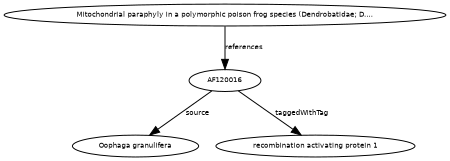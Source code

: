digraph G {
size="3,3";
node [fontsize=7, fontname="Helvetica"];
edge [fontsize=7, fontname="Helvetica"];
node0 [label="AF120016", width=0.27433100247,height=0.27433100247];
node1 [label="Mitochondrial paraphyly in a polymorphic poison frog species (Dendrobatidae; D....", width=0.27433100247,height=0.27433100247];
node2 [label="Oophaga granulifera", width=0.27433100247,height=0.27433100247];
node3 [label="recombination activating protein 1", width=0.27433100247,height=0.27433100247];
node1 -> node0 [label="references"];
node0 -> node2 [label="source"];
node0 -> node3 [label="taggedWithTag"];
}

